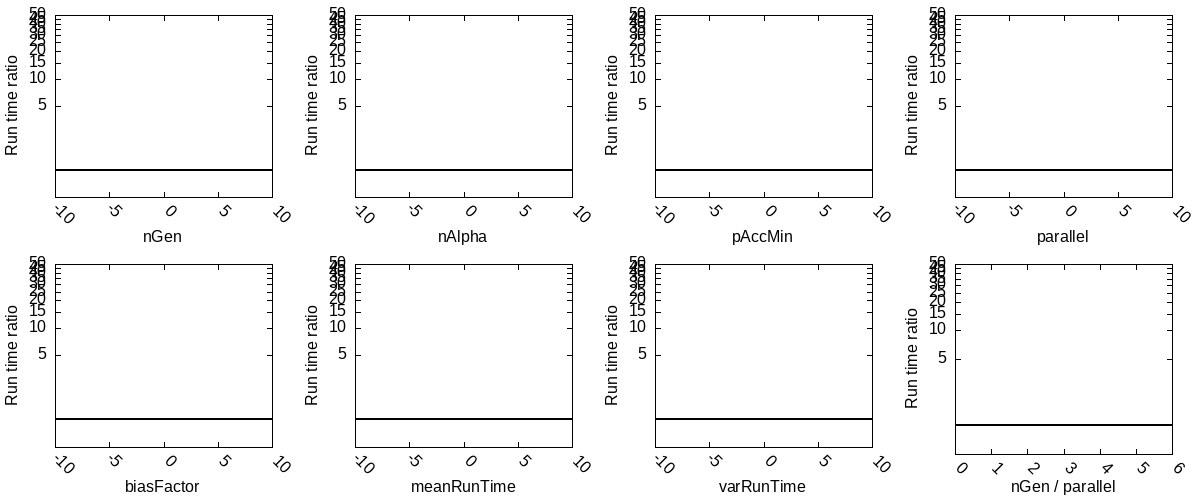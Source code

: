 output_path=ARG1
datafile=ARG2

set datafile separator ","

set terminal png truecolor size 1200,500 font ',12'
set output output_path

set key off

set multiplot layout 2,4

parameters = "nGen nAlpha pAccMin parallel biasFactor meanRunTime varRunTime"

set ylabel "Run time ratio"
set yrange [0.5:50]
set log y
set ytics format "%g"

do for [par in parameters] {
  set xlabel par
  set xtics rotate by -45
  plot datafile using par:"compTimeRatio" with dots lc 3, \
       1 with line lw 2 lc black
}

set xlabel "nGen / parallel"
set xrange [0:6]
plot datafile using (column("nGen") / column("parallel")):"compTimeRatio" with dots lc 3, \
     1 with line lw 2 lc black

unset multiplot

